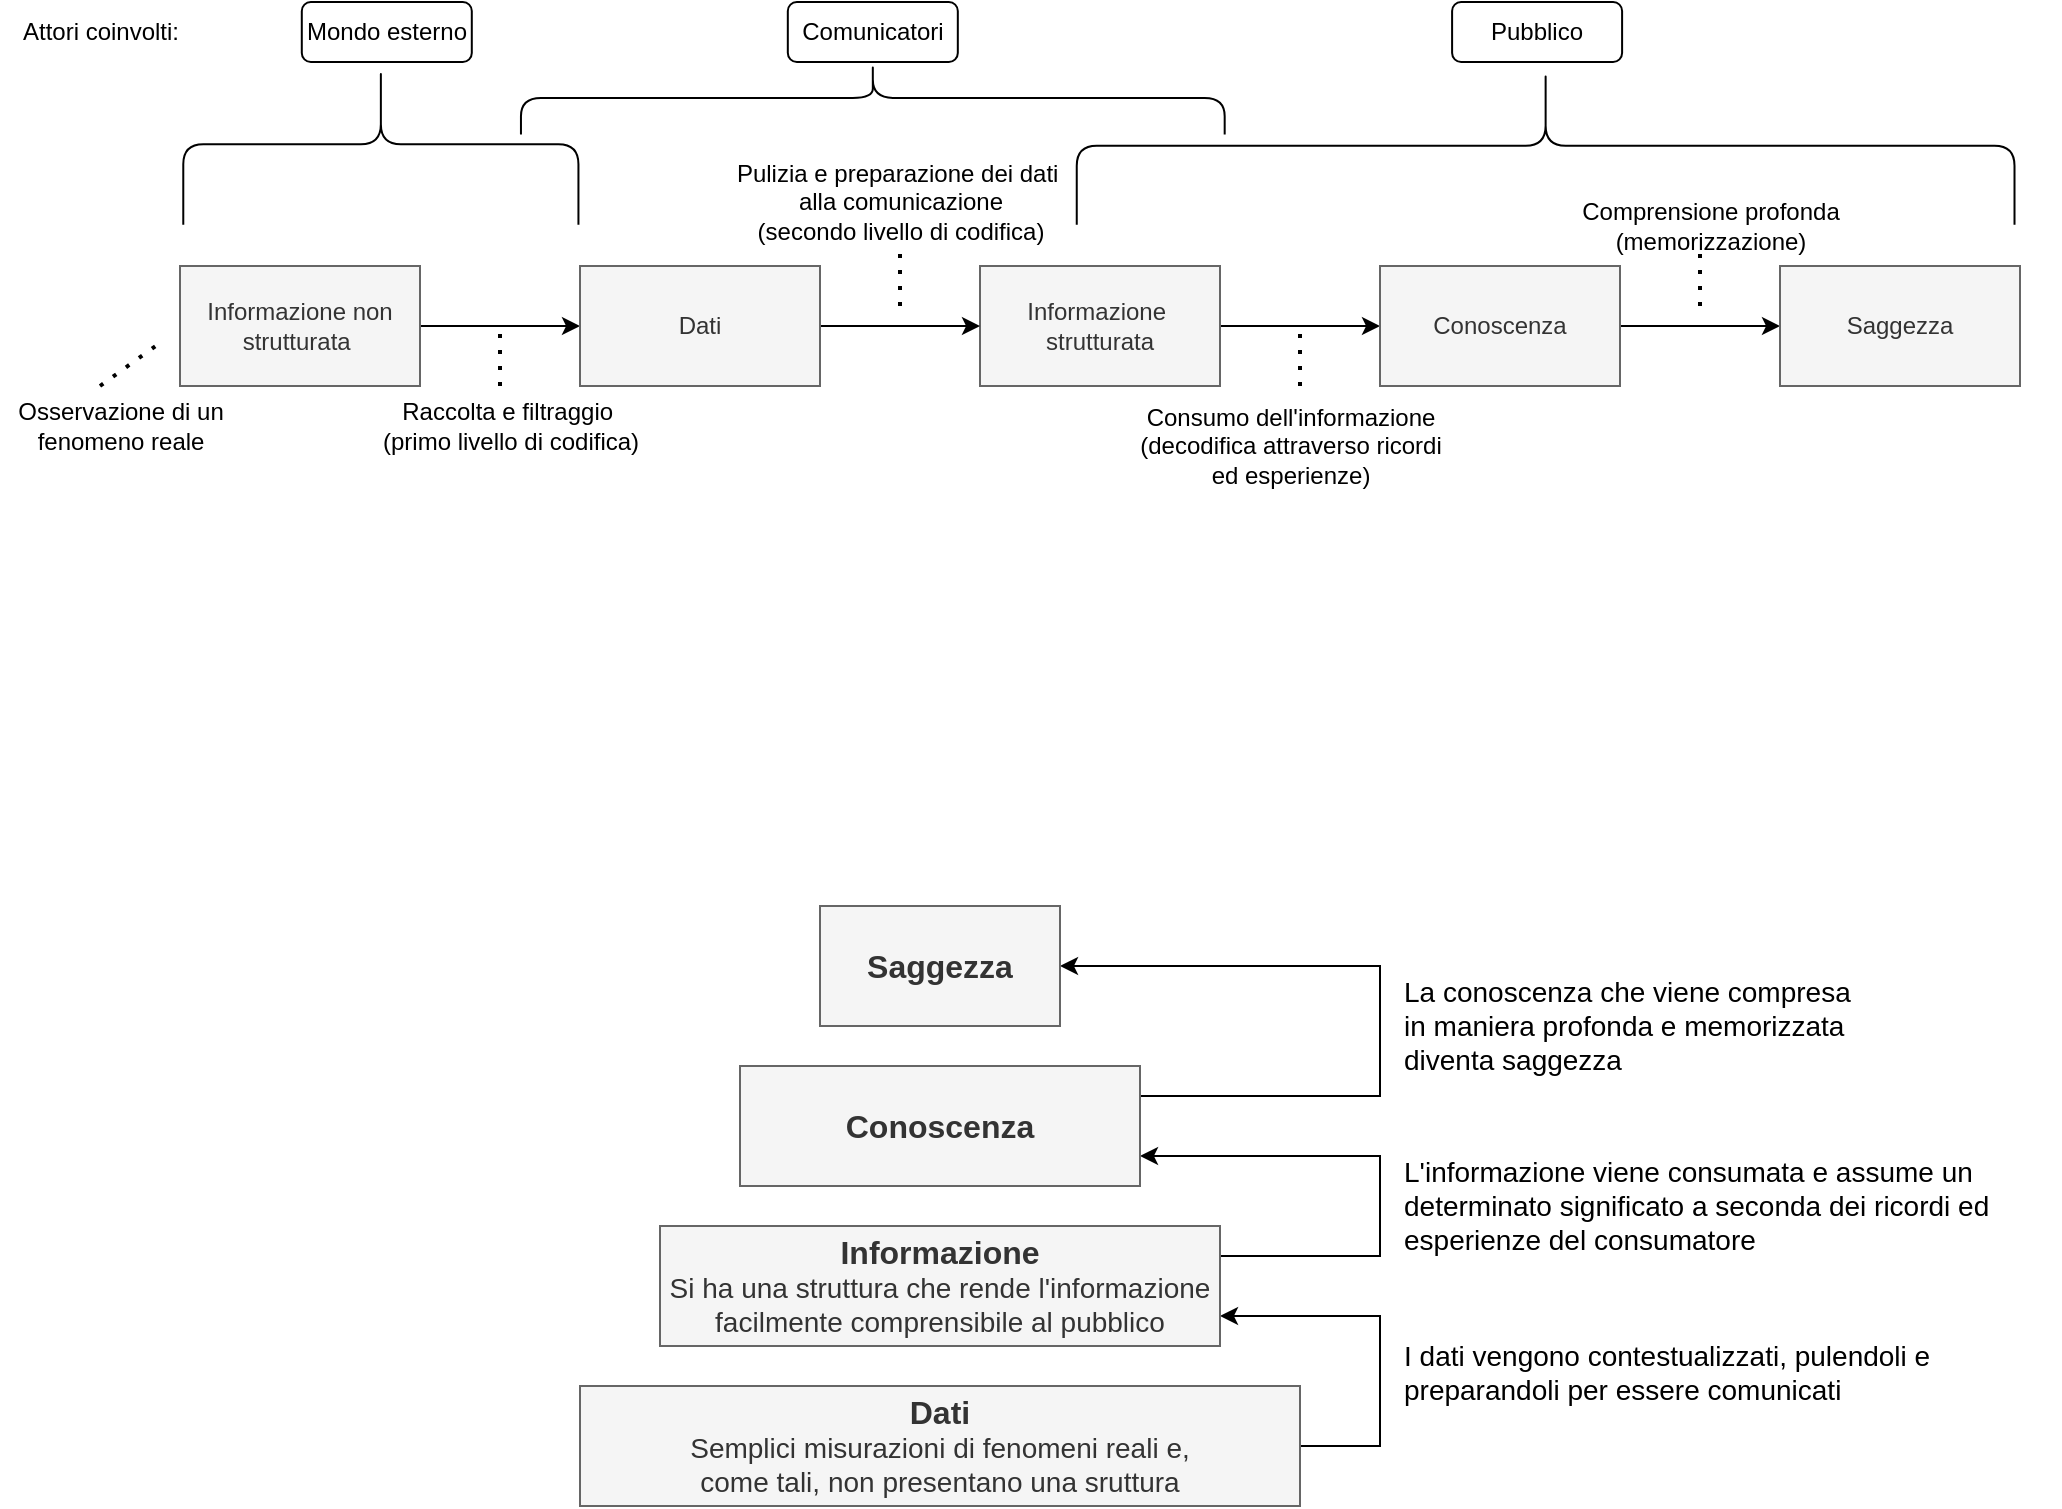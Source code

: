 <mxfile version="24.7.6">
  <diagram name="Page-1" id="iPqsyDtkeX6RuwLVqoJ3">
    <mxGraphModel dx="2062" dy="624" grid="1" gridSize="10" guides="1" tooltips="1" connect="1" arrows="1" fold="1" page="1" pageScale="1" pageWidth="827" pageHeight="1169" math="0" shadow="0">
      <root>
        <mxCell id="0" />
        <mxCell id="1" parent="0" />
        <mxCell id="c9jSjvfSi_keudU5MXWR-6" style="edgeStyle=orthogonalEdgeStyle;rounded=0;orthogonalLoop=1;jettySize=auto;html=1;exitX=1;exitY=0.5;exitDx=0;exitDy=0;" parent="1" source="c9jSjvfSi_keudU5MXWR-1" target="c9jSjvfSi_keudU5MXWR-3" edge="1">
          <mxGeometry relative="1" as="geometry" />
        </mxCell>
        <mxCell id="c9jSjvfSi_keudU5MXWR-1" value="Informazione non strutturata&amp;nbsp;" style="rounded=0;whiteSpace=wrap;html=1;fillColor=#f5f5f5;fontColor=#333333;strokeColor=#666666;" parent="1" vertex="1">
          <mxGeometry x="40" y="220" width="120" height="60" as="geometry" />
        </mxCell>
        <mxCell id="c9jSjvfSi_keudU5MXWR-8" value="" style="edgeStyle=orthogonalEdgeStyle;rounded=0;orthogonalLoop=1;jettySize=auto;html=1;" parent="1" source="c9jSjvfSi_keudU5MXWR-2" target="c9jSjvfSi_keudU5MXWR-4" edge="1">
          <mxGeometry relative="1" as="geometry" />
        </mxCell>
        <mxCell id="c9jSjvfSi_keudU5MXWR-2" value="Informazione&amp;nbsp; strutturata" style="rounded=0;whiteSpace=wrap;html=1;fillColor=#f5f5f5;fontColor=#333333;strokeColor=#666666;" parent="1" vertex="1">
          <mxGeometry x="440" y="220" width="120" height="60" as="geometry" />
        </mxCell>
        <mxCell id="c9jSjvfSi_keudU5MXWR-7" value="" style="edgeStyle=orthogonalEdgeStyle;rounded=0;orthogonalLoop=1;jettySize=auto;html=1;" parent="1" source="c9jSjvfSi_keudU5MXWR-3" target="c9jSjvfSi_keudU5MXWR-2" edge="1">
          <mxGeometry relative="1" as="geometry" />
        </mxCell>
        <mxCell id="c9jSjvfSi_keudU5MXWR-3" value="Dati" style="rounded=0;whiteSpace=wrap;html=1;fillColor=#f5f5f5;fontColor=#333333;strokeColor=#666666;" parent="1" vertex="1">
          <mxGeometry x="240" y="220" width="120" height="60" as="geometry" />
        </mxCell>
        <mxCell id="c9jSjvfSi_keudU5MXWR-9" value="" style="edgeStyle=orthogonalEdgeStyle;rounded=0;orthogonalLoop=1;jettySize=auto;html=1;" parent="1" source="c9jSjvfSi_keudU5MXWR-4" target="c9jSjvfSi_keudU5MXWR-5" edge="1">
          <mxGeometry relative="1" as="geometry" />
        </mxCell>
        <mxCell id="c9jSjvfSi_keudU5MXWR-4" value="Conoscenza" style="rounded=0;whiteSpace=wrap;html=1;fillColor=#f5f5f5;fontColor=#333333;strokeColor=#666666;" parent="1" vertex="1">
          <mxGeometry x="640" y="220" width="120" height="60" as="geometry" />
        </mxCell>
        <mxCell id="c9jSjvfSi_keudU5MXWR-5" value="Saggezza" style="rounded=0;whiteSpace=wrap;html=1;fillColor=#f5f5f5;fontColor=#333333;strokeColor=#666666;" parent="1" vertex="1">
          <mxGeometry x="840" y="220" width="120" height="60" as="geometry" />
        </mxCell>
        <mxCell id="c9jSjvfSi_keudU5MXWR-10" value="&lt;div&gt;Raccolta e filtraggio&amp;nbsp;&lt;/div&gt;&lt;div&gt;(primo livello di codifica)&lt;/div&gt;" style="text;html=1;align=center;verticalAlign=middle;resizable=0;points=[];autosize=1;strokeColor=none;fillColor=none;" parent="1" vertex="1">
          <mxGeometry x="130" y="280" width="150" height="40" as="geometry" />
        </mxCell>
        <mxCell id="c9jSjvfSi_keudU5MXWR-12" value="&lt;div&gt;Pulizia e preparazione dei dati&amp;nbsp;&lt;/div&gt;&lt;div&gt;alla comunicazione&lt;/div&gt;&lt;div&gt;(secondo livello di codifica)&lt;/div&gt;" style="text;html=1;align=center;verticalAlign=middle;resizable=0;points=[];autosize=1;strokeColor=none;fillColor=none;" parent="1" vertex="1">
          <mxGeometry x="310" y="158" width="180" height="60" as="geometry" />
        </mxCell>
        <mxCell id="c9jSjvfSi_keudU5MXWR-13" value="&lt;div&gt;Consumo dell&#39;informazione&lt;/div&gt;&lt;div&gt;(decodifica attraverso ricordi&lt;/div&gt;&lt;div&gt;ed esperienze)&lt;br&gt;&lt;/div&gt;" style="text;html=1;align=center;verticalAlign=middle;resizable=0;points=[];autosize=1;strokeColor=none;fillColor=none;" parent="1" vertex="1">
          <mxGeometry x="510" y="280" width="170" height="60" as="geometry" />
        </mxCell>
        <mxCell id="c9jSjvfSi_keudU5MXWR-14" value="&lt;div&gt;Comprensione profonda&lt;br&gt;&lt;/div&gt;&lt;div&gt;(memorizzazione)&lt;/div&gt;" style="text;html=1;align=center;verticalAlign=middle;resizable=0;points=[];autosize=1;strokeColor=none;fillColor=none;" parent="1" vertex="1">
          <mxGeometry x="730" y="180" width="150" height="40" as="geometry" />
        </mxCell>
        <mxCell id="c9jSjvfSi_keudU5MXWR-17" value="" style="endArrow=none;dashed=1;html=1;dashPattern=1 3;strokeWidth=2;rounded=0;" parent="1" edge="1">
          <mxGeometry width="50" height="50" relative="1" as="geometry">
            <mxPoint x="200" y="280" as="sourcePoint" />
            <mxPoint x="200" y="250" as="targetPoint" />
          </mxGeometry>
        </mxCell>
        <mxCell id="c9jSjvfSi_keudU5MXWR-20" value="" style="endArrow=none;dashed=1;html=1;dashPattern=1 3;strokeWidth=2;rounded=0;" parent="1" edge="1">
          <mxGeometry width="50" height="50" relative="1" as="geometry">
            <mxPoint x="400" y="240" as="sourcePoint" />
            <mxPoint x="400" y="210" as="targetPoint" />
          </mxGeometry>
        </mxCell>
        <mxCell id="c9jSjvfSi_keudU5MXWR-22" value="" style="endArrow=none;dashed=1;html=1;dashPattern=1 3;strokeWidth=2;rounded=0;" parent="1" edge="1">
          <mxGeometry width="50" height="50" relative="1" as="geometry">
            <mxPoint x="800" y="240" as="sourcePoint" />
            <mxPoint x="800" y="210" as="targetPoint" />
          </mxGeometry>
        </mxCell>
        <mxCell id="c9jSjvfSi_keudU5MXWR-23" value="" style="endArrow=none;dashed=1;html=1;dashPattern=1 3;strokeWidth=2;rounded=0;" parent="1" edge="1">
          <mxGeometry width="50" height="50" relative="1" as="geometry">
            <mxPoint x="600" y="280" as="sourcePoint" />
            <mxPoint x="600" y="250" as="targetPoint" />
          </mxGeometry>
        </mxCell>
        <mxCell id="c9jSjvfSi_keudU5MXWR-27" value="Attori coinvolti:" style="text;html=1;align=center;verticalAlign=middle;resizable=0;points=[];autosize=1;strokeColor=none;fillColor=none;" parent="1" vertex="1">
          <mxGeometry x="-50" y="88" width="100" height="30" as="geometry" />
        </mxCell>
        <mxCell id="c9jSjvfSi_keudU5MXWR-28" value="Mondo esterno" style="rounded=1;whiteSpace=wrap;html=1;" parent="1" vertex="1">
          <mxGeometry x="100.9" y="88" width="85" height="30" as="geometry" />
        </mxCell>
        <mxCell id="c9jSjvfSi_keudU5MXWR-29" value="Comunicatori" style="rounded=1;whiteSpace=wrap;html=1;" parent="1" vertex="1">
          <mxGeometry x="343.91" y="88" width="85" height="30" as="geometry" />
        </mxCell>
        <mxCell id="c9jSjvfSi_keudU5MXWR-31" value="Pubblico" style="rounded=1;whiteSpace=wrap;html=1;" parent="1" vertex="1">
          <mxGeometry x="676.05" y="88" width="85" height="30" as="geometry" />
        </mxCell>
        <mxCell id="c9jSjvfSi_keudU5MXWR-32" value="" style="shape=curlyBracket;whiteSpace=wrap;html=1;rounded=1;labelPosition=left;verticalLabelPosition=middle;align=right;verticalAlign=middle;rotation=90;size=0.5;" parent="1" vertex="1">
          <mxGeometry x="100.22" y="60.38" width="80.42" height="197.58" as="geometry" />
        </mxCell>
        <mxCell id="c9jSjvfSi_keudU5MXWR-34" value="" style="shape=curlyBracket;whiteSpace=wrap;html=1;rounded=1;labelPosition=left;verticalLabelPosition=middle;align=right;verticalAlign=middle;rotation=90;size=0.5;" parent="1" vertex="1">
          <mxGeometry x="368.13" y="-39.99" width="36.56" height="351.86" as="geometry" />
        </mxCell>
        <mxCell id="c9jSjvfSi_keudU5MXWR-35" value="" style="shape=curlyBracket;whiteSpace=wrap;html=1;rounded=1;labelPosition=left;verticalLabelPosition=middle;align=right;verticalAlign=middle;rotation=90;size=0.5;" parent="1" vertex="1">
          <mxGeometry x="683.28" y="-74.61" width="79.07" height="468.88" as="geometry" />
        </mxCell>
        <mxCell id="wglhYMBvUaV3T4xTL-7X-1" value="&lt;div&gt;Osservazione di un&lt;/div&gt;&lt;div&gt;fenomeno reale&lt;br&gt;&lt;/div&gt;" style="text;html=1;align=center;verticalAlign=middle;resizable=0;points=[];autosize=1;strokeColor=none;fillColor=none;" parent="1" vertex="1">
          <mxGeometry x="-50" y="280" width="120" height="40" as="geometry" />
        </mxCell>
        <mxCell id="wglhYMBvUaV3T4xTL-7X-2" value="" style="endArrow=none;dashed=1;html=1;dashPattern=1 3;strokeWidth=2;rounded=0;entryX=-0.067;entryY=0.617;entryDx=0;entryDy=0;entryPerimeter=0;" parent="1" target="c9jSjvfSi_keudU5MXWR-1" edge="1">
          <mxGeometry width="50" height="50" relative="1" as="geometry">
            <mxPoint y="280" as="sourcePoint" />
            <mxPoint x="40" y="240" as="targetPoint" />
          </mxGeometry>
        </mxCell>
        <mxCell id="mBmczYQJ1k2OgU8dayuZ-10" style="edgeStyle=orthogonalEdgeStyle;rounded=0;orthogonalLoop=1;jettySize=auto;html=1;exitX=1;exitY=0.5;exitDx=0;exitDy=0;entryX=1;entryY=0.75;entryDx=0;entryDy=0;" edge="1" parent="1" source="mBmczYQJ1k2OgU8dayuZ-1" target="mBmczYQJ1k2OgU8dayuZ-2">
          <mxGeometry relative="1" as="geometry">
            <Array as="points">
              <mxPoint x="640" y="810" />
              <mxPoint x="640" y="745" />
            </Array>
          </mxGeometry>
        </mxCell>
        <mxCell id="mBmczYQJ1k2OgU8dayuZ-1" value="&lt;div&gt;&lt;b&gt;&lt;font style=&quot;font-size: 16px;&quot;&gt;Dati&lt;/font&gt;&lt;br&gt;&lt;/b&gt;&lt;/div&gt;&lt;div style=&quot;font-size: 14px;&quot;&gt;&lt;div style=&quot;&quot;&gt;&lt;font style=&quot;font-size: 14px;&quot;&gt;Semplici misurazioni di fenomeni reali e, &lt;br&gt;&lt;/font&gt;&lt;/div&gt;&lt;div style=&quot;&quot;&gt;&lt;font style=&quot;font-size: 14px;&quot;&gt;come tali, non presentano una sruttura&lt;/font&gt;&lt;/div&gt;&lt;/div&gt;" style="rounded=0;whiteSpace=wrap;html=1;fillColor=#f5f5f5;fontColor=#333333;strokeColor=#666666;" vertex="1" parent="1">
          <mxGeometry x="240" y="780" width="360" height="60" as="geometry" />
        </mxCell>
        <mxCell id="mBmczYQJ1k2OgU8dayuZ-11" style="edgeStyle=orthogonalEdgeStyle;rounded=0;orthogonalLoop=1;jettySize=auto;html=1;exitX=1;exitY=0.25;exitDx=0;exitDy=0;entryX=1;entryY=0.75;entryDx=0;entryDy=0;" edge="1" parent="1" source="mBmczYQJ1k2OgU8dayuZ-2" target="mBmczYQJ1k2OgU8dayuZ-3">
          <mxGeometry relative="1" as="geometry">
            <Array as="points">
              <mxPoint x="640" y="715" />
              <mxPoint x="640" y="665" />
            </Array>
          </mxGeometry>
        </mxCell>
        <mxCell id="mBmczYQJ1k2OgU8dayuZ-2" value="&lt;div&gt;&lt;font style=&quot;font-size: 16px;&quot;&gt;&lt;b&gt;Informazione&lt;/b&gt;&lt;/font&gt;&lt;/div&gt;&lt;div style=&quot;font-size: 14px;&quot;&gt;&lt;font style=&quot;font-size: 14px;&quot;&gt;Si ha una struttura che rende l&#39;informazione facilmente comprensibile al pubblico&lt;br&gt;&lt;/font&gt;&lt;/div&gt;" style="rounded=0;whiteSpace=wrap;html=1;fillColor=#f5f5f5;fontColor=#333333;strokeColor=#666666;" vertex="1" parent="1">
          <mxGeometry x="280" y="700" width="280" height="60" as="geometry" />
        </mxCell>
        <mxCell id="mBmczYQJ1k2OgU8dayuZ-12" style="edgeStyle=orthogonalEdgeStyle;rounded=0;orthogonalLoop=1;jettySize=auto;html=1;exitX=1;exitY=0.25;exitDx=0;exitDy=0;entryX=1;entryY=0.5;entryDx=0;entryDy=0;" edge="1" parent="1" source="mBmczYQJ1k2OgU8dayuZ-3" target="mBmczYQJ1k2OgU8dayuZ-4">
          <mxGeometry relative="1" as="geometry">
            <Array as="points">
              <mxPoint x="640" y="635" />
              <mxPoint x="640" y="570" />
            </Array>
          </mxGeometry>
        </mxCell>
        <mxCell id="mBmczYQJ1k2OgU8dayuZ-3" value="&lt;font style=&quot;font-size: 16px;&quot;&gt;&lt;b&gt;Conoscenza&lt;/b&gt;&lt;/font&gt;" style="rounded=0;whiteSpace=wrap;html=1;fillColor=#f5f5f5;fontColor=#333333;strokeColor=#666666;" vertex="1" parent="1">
          <mxGeometry x="320" y="620" width="200" height="60" as="geometry" />
        </mxCell>
        <mxCell id="mBmczYQJ1k2OgU8dayuZ-4" value="&lt;font style=&quot;font-size: 16px;&quot;&gt;&lt;b&gt;Saggezza&lt;/b&gt;&lt;/font&gt;" style="rounded=0;whiteSpace=wrap;html=1;fillColor=#f5f5f5;fontColor=#333333;strokeColor=#666666;" vertex="1" parent="1">
          <mxGeometry x="360" y="540" width="120" height="60" as="geometry" />
        </mxCell>
        <mxCell id="mBmczYQJ1k2OgU8dayuZ-13" value="&lt;div style=&quot;font-size: 14px;&quot; align=&quot;left&quot;&gt;L&lt;font style=&quot;font-size: 14px;&quot;&gt;a conoscenza che viene compresa&amp;nbsp;&lt;/font&gt;&lt;/div&gt;&lt;div style=&quot;font-size: 14px;&quot; align=&quot;left&quot;&gt;&lt;font style=&quot;font-size: 14px;&quot;&gt;in maniera profonda e memorizzata&amp;nbsp;&lt;/font&gt;&lt;/div&gt;&lt;div style=&quot;font-size: 14px;&quot; align=&quot;left&quot;&gt;&lt;font style=&quot;font-size: 14px;&quot;&gt;diventa saggezza&lt;/font&gt;&lt;/div&gt;" style="text;html=1;align=left;verticalAlign=middle;resizable=0;points=[];autosize=1;strokeColor=none;fillColor=none;" vertex="1" parent="1">
          <mxGeometry x="650" y="570" width="250" height="60" as="geometry" />
        </mxCell>
        <mxCell id="mBmczYQJ1k2OgU8dayuZ-14" value="&lt;div style=&quot;font-size: 14px;&quot;&gt;&lt;font style=&quot;font-size: 14px;&quot;&gt;L&#39;informazione viene consumata e assume un &lt;br&gt;&lt;/font&gt;&lt;/div&gt;&lt;div style=&quot;font-size: 14px;&quot;&gt;&lt;font style=&quot;font-size: 14px;&quot;&gt;determinato significato a seconda dei ricordi ed&amp;nbsp;&lt;/font&gt;&lt;/div&gt;&lt;div style=&quot;font-size: 14px;&quot;&gt;&lt;font style=&quot;font-size: 14px;&quot;&gt;esperienze &lt;font style=&quot;font-size: 14px;&quot;&gt;del consumatore&lt;/font&gt;&lt;br&gt;&lt;/font&gt;&lt;/div&gt;" style="text;html=1;align=left;verticalAlign=middle;resizable=0;points=[];autosize=1;strokeColor=none;fillColor=none;" vertex="1" parent="1">
          <mxGeometry x="650" y="660" width="320" height="60" as="geometry" />
        </mxCell>
        <mxCell id="mBmczYQJ1k2OgU8dayuZ-15" value="&lt;div style=&quot;font-size: 14px;&quot;&gt;&lt;font style=&quot;font-size: 14px;&quot;&gt;I dati vengono contestualizzati, pulendoli e &lt;br&gt;&lt;/font&gt;&lt;/div&gt;&lt;div style=&quot;font-size: 14px;&quot;&gt;&lt;font style=&quot;font-size: 14px;&quot;&gt;&lt;font style=&quot;font-size: 14px;&quot;&gt;preparandoli per essere comunicati &lt;/font&gt;&lt;br&gt;&lt;/font&gt;&lt;/div&gt;" style="text;whiteSpace=wrap;html=1;" vertex="1" parent="1">
          <mxGeometry x="650" y="750" width="330" height="50" as="geometry" />
        </mxCell>
      </root>
    </mxGraphModel>
  </diagram>
</mxfile>
